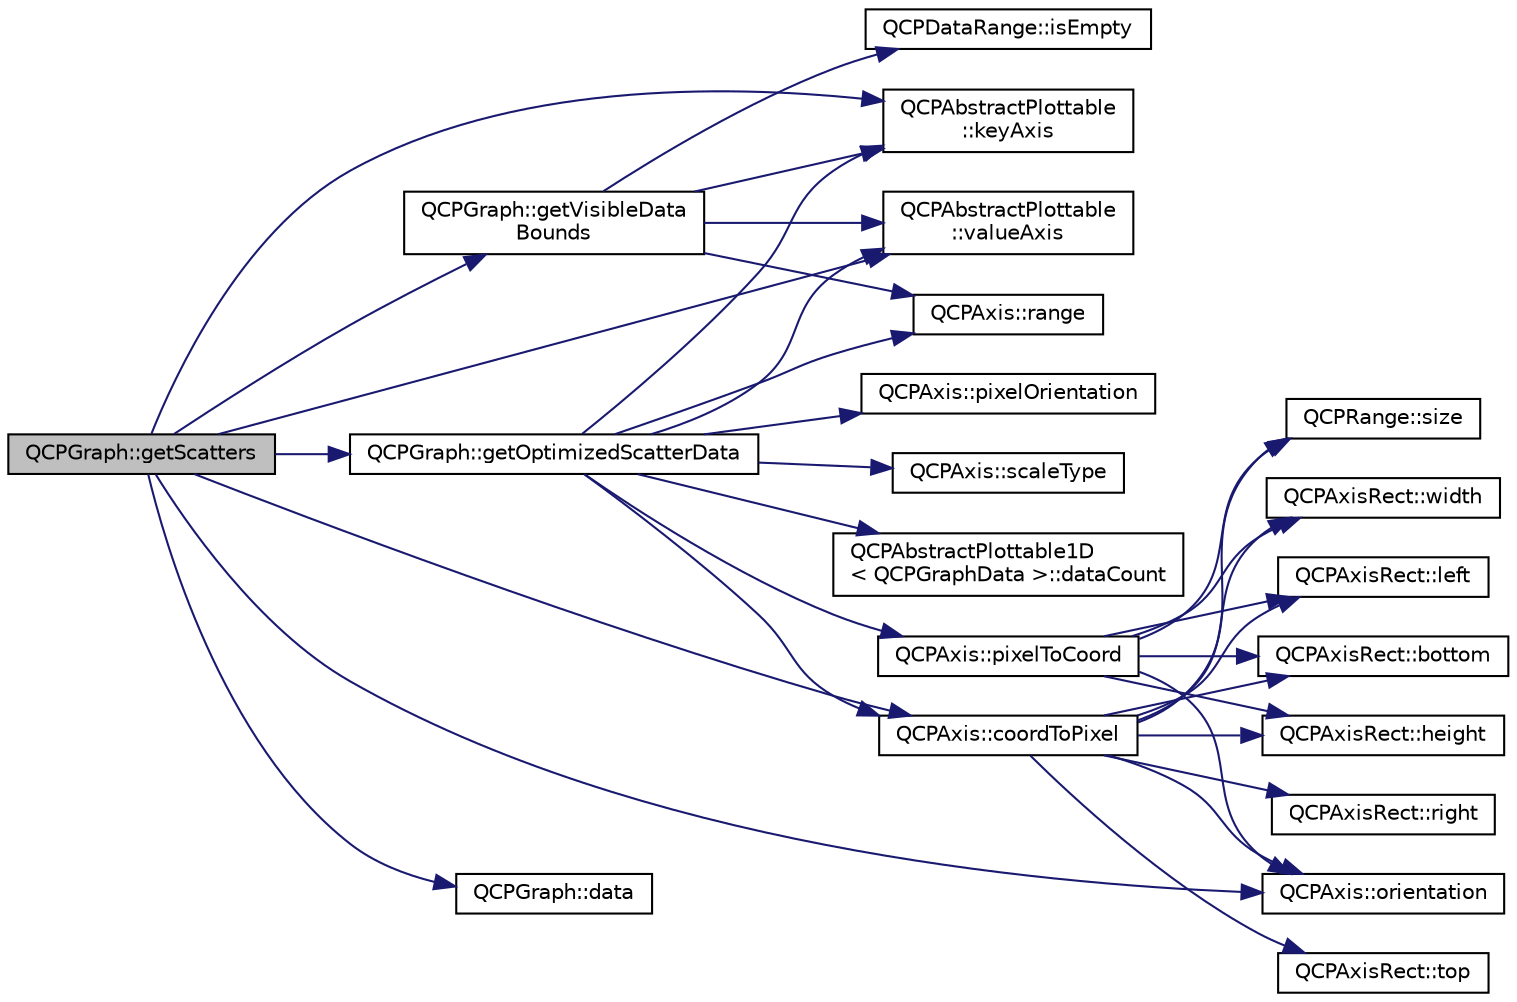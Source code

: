 digraph "QCPGraph::getScatters"
{
  edge [fontname="Helvetica",fontsize="10",labelfontname="Helvetica",labelfontsize="10"];
  node [fontname="Helvetica",fontsize="10",shape=record];
  rankdir="LR";
  Node463 [label="QCPGraph::getScatters",height=0.2,width=0.4,color="black", fillcolor="grey75", style="filled", fontcolor="black"];
  Node463 -> Node464 [color="midnightblue",fontsize="10",style="solid",fontname="Helvetica"];
  Node464 [label="QCPAbstractPlottable\l::keyAxis",height=0.2,width=0.4,color="black", fillcolor="white", style="filled",URL="$class_q_c_p_abstract_plottable.html#a2cdd6f0dd5e9a979037f86b4000d9cfe"];
  Node463 -> Node465 [color="midnightblue",fontsize="10",style="solid",fontname="Helvetica"];
  Node465 [label="QCPAbstractPlottable\l::valueAxis",height=0.2,width=0.4,color="black", fillcolor="white", style="filled",URL="$class_q_c_p_abstract_plottable.html#af47809a644a68ffd955fb30b01fb4f2f"];
  Node463 -> Node466 [color="midnightblue",fontsize="10",style="solid",fontname="Helvetica"];
  Node466 [label="QCPGraph::getVisibleData\lBounds",height=0.2,width=0.4,color="black", fillcolor="white", style="filled",URL="$class_q_c_p_graph.html#a8599447a7f8cbbdcf0b94edcc11df560"];
  Node466 -> Node467 [color="midnightblue",fontsize="10",style="solid",fontname="Helvetica"];
  Node467 [label="QCPDataRange::isEmpty",height=0.2,width=0.4,color="black", fillcolor="white", style="filled",URL="$class_q_c_p_data_range.html#ac32e53fc05d6cd2eac96b96a7265d3b8"];
  Node466 -> Node464 [color="midnightblue",fontsize="10",style="solid",fontname="Helvetica"];
  Node466 -> Node465 [color="midnightblue",fontsize="10",style="solid",fontname="Helvetica"];
  Node466 -> Node468 [color="midnightblue",fontsize="10",style="solid",fontname="Helvetica"];
  Node468 [label="QCPAxis::range",height=0.2,width=0.4,color="black", fillcolor="white", style="filled",URL="$class_q_c_p_axis.html#ac4058855a81f1a883cf2e754f6a6acb1"];
  Node463 -> Node469 [color="midnightblue",fontsize="10",style="solid",fontname="Helvetica"];
  Node469 [label="QCPGraph::data",height=0.2,width=0.4,color="black", fillcolor="white", style="filled",URL="$class_q_c_p_graph.html#a141aa31a1f19bbd0ce60f55eaeb9ea60"];
  Node463 -> Node470 [color="midnightblue",fontsize="10",style="solid",fontname="Helvetica"];
  Node470 [label="QCPGraph::getOptimizedScatterData",height=0.2,width=0.4,color="black", fillcolor="white", style="filled",URL="$class_q_c_p_graph.html#a5423245898537e375b9364cf26e89aea"];
  Node470 -> Node464 [color="midnightblue",fontsize="10",style="solid",fontname="Helvetica"];
  Node470 -> Node465 [color="midnightblue",fontsize="10",style="solid",fontname="Helvetica"];
  Node470 -> Node471 [color="midnightblue",fontsize="10",style="solid",fontname="Helvetica"];
  Node471 [label="QCPAbstractPlottable1D\l\< QCPGraphData \>::dataCount",height=0.2,width=0.4,color="black", fillcolor="white", style="filled",URL="$class_q_c_p_abstract_plottable1_d.html#ab5dd99e4f1621e7dbd63438e0b02984e"];
  Node470 -> Node472 [color="midnightblue",fontsize="10",style="solid",fontname="Helvetica"];
  Node472 [label="QCPAxis::coordToPixel",height=0.2,width=0.4,color="black", fillcolor="white", style="filled",URL="$class_q_c_p_axis.html#af15d1b3a7f7e9b53d759d3ccff1fe4b4"];
  Node472 -> Node473 [color="midnightblue",fontsize="10",style="solid",fontname="Helvetica"];
  Node473 [label="QCPAxis::orientation",height=0.2,width=0.4,color="black", fillcolor="white", style="filled",URL="$class_q_c_p_axis.html#ab988ef4538e2655bb77bd138189cd42e"];
  Node472 -> Node474 [color="midnightblue",fontsize="10",style="solid",fontname="Helvetica"];
  Node474 [label="QCPRange::size",height=0.2,width=0.4,color="black", fillcolor="white", style="filled",URL="$class_q_c_p_range.html#a62326e7cc4316b96df6a60813230e63f"];
  Node472 -> Node475 [color="midnightblue",fontsize="10",style="solid",fontname="Helvetica"];
  Node475 [label="QCPAxisRect::width",height=0.2,width=0.4,color="black", fillcolor="white", style="filled",URL="$class_q_c_p_axis_rect.html#a204645398a4f9d0b0189385c7c2cfb91"];
  Node472 -> Node476 [color="midnightblue",fontsize="10",style="solid",fontname="Helvetica"];
  Node476 [label="QCPAxisRect::left",height=0.2,width=0.4,color="black", fillcolor="white", style="filled",URL="$class_q_c_p_axis_rect.html#afb4a3de02046b20b9310bdb8fca781c3"];
  Node472 -> Node477 [color="midnightblue",fontsize="10",style="solid",fontname="Helvetica"];
  Node477 [label="QCPAxisRect::right",height=0.2,width=0.4,color="black", fillcolor="white", style="filled",URL="$class_q_c_p_axis_rect.html#a3f819d4a1b2193723d1fdafc573eea10"];
  Node472 -> Node478 [color="midnightblue",fontsize="10",style="solid",fontname="Helvetica"];
  Node478 [label="QCPAxisRect::bottom",height=0.2,width=0.4,color="black", fillcolor="white", style="filled",URL="$class_q_c_p_axis_rect.html#acefdf1abaa8a8ab681e906cc2be9581e"];
  Node472 -> Node479 [color="midnightblue",fontsize="10",style="solid",fontname="Helvetica"];
  Node479 [label="QCPAxisRect::height",height=0.2,width=0.4,color="black", fillcolor="white", style="filled",URL="$class_q_c_p_axis_rect.html#acc4377809e79d9a089ab790f39429b0d"];
  Node472 -> Node480 [color="midnightblue",fontsize="10",style="solid",fontname="Helvetica"];
  Node480 [label="QCPAxisRect::top",height=0.2,width=0.4,color="black", fillcolor="white", style="filled",URL="$class_q_c_p_axis_rect.html#a45dbad181cbb9f09d068dbb76c817c95"];
  Node470 -> Node468 [color="midnightblue",fontsize="10",style="solid",fontname="Helvetica"];
  Node470 -> Node481 [color="midnightblue",fontsize="10",style="solid",fontname="Helvetica"];
  Node481 [label="QCPAxis::pixelOrientation",height=0.2,width=0.4,color="black", fillcolor="white", style="filled",URL="$class_q_c_p_axis.html#a45c45bed7e5666683b8d56afa66fa51f"];
  Node470 -> Node482 [color="midnightblue",fontsize="10",style="solid",fontname="Helvetica"];
  Node482 [label="QCPAxis::pixelToCoord",height=0.2,width=0.4,color="black", fillcolor="white", style="filled",URL="$class_q_c_p_axis.html#a536ef8f624cac59b6b6fdcb495723c57"];
  Node482 -> Node473 [color="midnightblue",fontsize="10",style="solid",fontname="Helvetica"];
  Node482 -> Node476 [color="midnightblue",fontsize="10",style="solid",fontname="Helvetica"];
  Node482 -> Node475 [color="midnightblue",fontsize="10",style="solid",fontname="Helvetica"];
  Node482 -> Node474 [color="midnightblue",fontsize="10",style="solid",fontname="Helvetica"];
  Node482 -> Node478 [color="midnightblue",fontsize="10",style="solid",fontname="Helvetica"];
  Node482 -> Node479 [color="midnightblue",fontsize="10",style="solid",fontname="Helvetica"];
  Node470 -> Node483 [color="midnightblue",fontsize="10",style="solid",fontname="Helvetica"];
  Node483 [label="QCPAxis::scaleType",height=0.2,width=0.4,color="black", fillcolor="white", style="filled",URL="$class_q_c_p_axis.html#ad23e9ad97b44e9aeaf4fab8904280098"];
  Node463 -> Node473 [color="midnightblue",fontsize="10",style="solid",fontname="Helvetica"];
  Node463 -> Node472 [color="midnightblue",fontsize="10",style="solid",fontname="Helvetica"];
}
